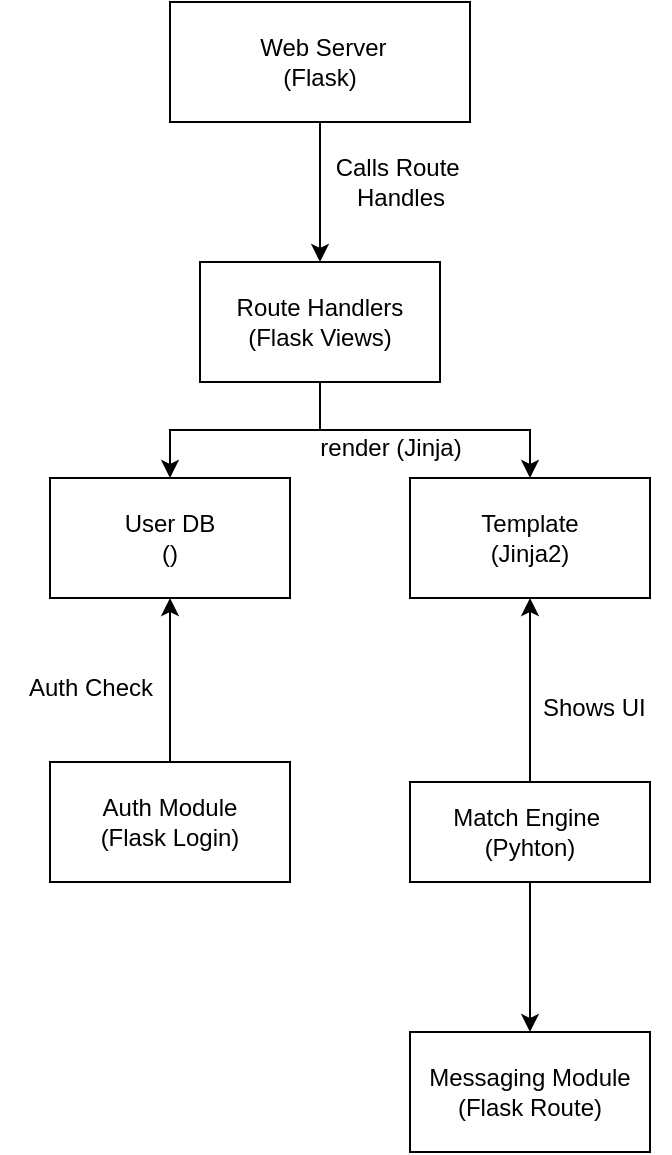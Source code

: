 <mxfile version="28.2.4">
  <diagram name="Page-1" id="90a13364-a465-7bf4-72fc-28e22215d7a0">
    <mxGraphModel dx="840" dy="495" grid="1" gridSize="10" guides="1" tooltips="1" connect="1" arrows="1" fold="1" page="1" pageScale="1.5" pageWidth="1169" pageHeight="826" background="none" math="0" shadow="0">
      <root>
        <mxCell id="0" style=";html=1;" />
        <mxCell id="1" style=";html=1;" parent="0" />
        <mxCell id="wbFJKXUfgnaccV310EJ3-4" value="" style="edgeStyle=orthogonalEdgeStyle;rounded=0;orthogonalLoop=1;jettySize=auto;html=1;" edge="1" parent="1" source="wbFJKXUfgnaccV310EJ3-2" target="wbFJKXUfgnaccV310EJ3-3">
          <mxGeometry relative="1" as="geometry" />
        </mxCell>
        <mxCell id="wbFJKXUfgnaccV310EJ3-2" value="&amp;nbsp;Web Server&lt;div&gt;(Flask)&lt;/div&gt;" style="rounded=0;whiteSpace=wrap;html=1;" vertex="1" parent="1">
          <mxGeometry x="430" y="190" width="150" height="60" as="geometry" />
        </mxCell>
        <mxCell id="wbFJKXUfgnaccV310EJ3-7" value="" style="edgeStyle=orthogonalEdgeStyle;rounded=0;orthogonalLoop=1;jettySize=auto;html=1;" edge="1" parent="1" source="wbFJKXUfgnaccV310EJ3-3" target="wbFJKXUfgnaccV310EJ3-6">
          <mxGeometry relative="1" as="geometry" />
        </mxCell>
        <mxCell id="wbFJKXUfgnaccV310EJ3-11" value="" style="edgeStyle=orthogonalEdgeStyle;rounded=0;orthogonalLoop=1;jettySize=auto;html=1;" edge="1" parent="1" source="wbFJKXUfgnaccV310EJ3-3" target="wbFJKXUfgnaccV310EJ3-10">
          <mxGeometry relative="1" as="geometry" />
        </mxCell>
        <mxCell id="wbFJKXUfgnaccV310EJ3-3" value="Route Handlers&lt;div&gt;(Flask Views)&lt;/div&gt;" style="whiteSpace=wrap;html=1;rounded=0;" vertex="1" parent="1">
          <mxGeometry x="445" y="320" width="120" height="60" as="geometry" />
        </mxCell>
        <mxCell id="wbFJKXUfgnaccV310EJ3-6" value="Template&lt;div&gt;(Jinja2)&lt;/div&gt;" style="whiteSpace=wrap;html=1;rounded=0;" vertex="1" parent="1">
          <mxGeometry x="550" y="428" width="120" height="60" as="geometry" />
        </mxCell>
        <mxCell id="wbFJKXUfgnaccV310EJ3-8" value="Calls Route&amp;nbsp;&lt;div&gt;Handles&lt;/div&gt;" style="text;html=1;align=center;verticalAlign=middle;resizable=0;points=[];autosize=1;strokeColor=none;fillColor=none;" vertex="1" parent="1">
          <mxGeometry x="500" y="260" width="90" height="40" as="geometry" />
        </mxCell>
        <mxCell id="wbFJKXUfgnaccV310EJ3-9" value="render (Jinja)" style="text;html=1;align=center;verticalAlign=middle;resizable=0;points=[];autosize=1;strokeColor=none;fillColor=none;" vertex="1" parent="1">
          <mxGeometry x="495" y="398" width="90" height="30" as="geometry" />
        </mxCell>
        <mxCell id="wbFJKXUfgnaccV310EJ3-10" value="User DB&lt;div&gt;()&lt;/div&gt;" style="whiteSpace=wrap;html=1;rounded=0;" vertex="1" parent="1">
          <mxGeometry x="370" y="428" width="120" height="60" as="geometry" />
        </mxCell>
        <mxCell id="wbFJKXUfgnaccV310EJ3-13" value="" style="edgeStyle=orthogonalEdgeStyle;rounded=0;orthogonalLoop=1;jettySize=auto;html=1;" edge="1" parent="1" source="wbFJKXUfgnaccV310EJ3-12" target="wbFJKXUfgnaccV310EJ3-6">
          <mxGeometry relative="1" as="geometry" />
        </mxCell>
        <mxCell id="wbFJKXUfgnaccV310EJ3-16" value="" style="edgeStyle=orthogonalEdgeStyle;rounded=0;orthogonalLoop=1;jettySize=auto;html=1;" edge="1" parent="1" source="wbFJKXUfgnaccV310EJ3-12" target="wbFJKXUfgnaccV310EJ3-15">
          <mxGeometry relative="1" as="geometry" />
        </mxCell>
        <mxCell id="wbFJKXUfgnaccV310EJ3-12" value="Match Engine&amp;nbsp;&lt;div&gt;(Pyhton)&lt;/div&gt;" style="rounded=0;whiteSpace=wrap;html=1;" vertex="1" parent="1">
          <mxGeometry x="550" y="580" width="120" height="50" as="geometry" />
        </mxCell>
        <mxCell id="wbFJKXUfgnaccV310EJ3-14" value="&amp;nbsp;Shows UI" style="text;html=1;align=center;verticalAlign=middle;resizable=0;points=[];autosize=1;strokeColor=none;fillColor=none;" vertex="1" parent="1">
          <mxGeometry x="600" y="528" width="80" height="30" as="geometry" />
        </mxCell>
        <mxCell id="wbFJKXUfgnaccV310EJ3-15" value="Messaging Module&lt;div&gt;(Flask Route)&lt;/div&gt;" style="whiteSpace=wrap;html=1;rounded=0;" vertex="1" parent="1">
          <mxGeometry x="550" y="705" width="120" height="60" as="geometry" />
        </mxCell>
        <mxCell id="wbFJKXUfgnaccV310EJ3-18" value="" style="edgeStyle=orthogonalEdgeStyle;rounded=0;orthogonalLoop=1;jettySize=auto;html=1;" edge="1" parent="1" source="wbFJKXUfgnaccV310EJ3-17" target="wbFJKXUfgnaccV310EJ3-10">
          <mxGeometry relative="1" as="geometry" />
        </mxCell>
        <mxCell id="wbFJKXUfgnaccV310EJ3-17" value="Auth Module&lt;div&gt;(Flask Login)&lt;/div&gt;" style="rounded=0;whiteSpace=wrap;html=1;" vertex="1" parent="1">
          <mxGeometry x="370" y="570" width="120" height="60" as="geometry" />
        </mxCell>
        <mxCell id="wbFJKXUfgnaccV310EJ3-19" value="Auth Check" style="text;html=1;align=center;verticalAlign=middle;resizable=0;points=[];autosize=1;strokeColor=none;fillColor=none;" vertex="1" parent="1">
          <mxGeometry x="345" y="518" width="90" height="30" as="geometry" />
        </mxCell>
      </root>
    </mxGraphModel>
  </diagram>
</mxfile>

